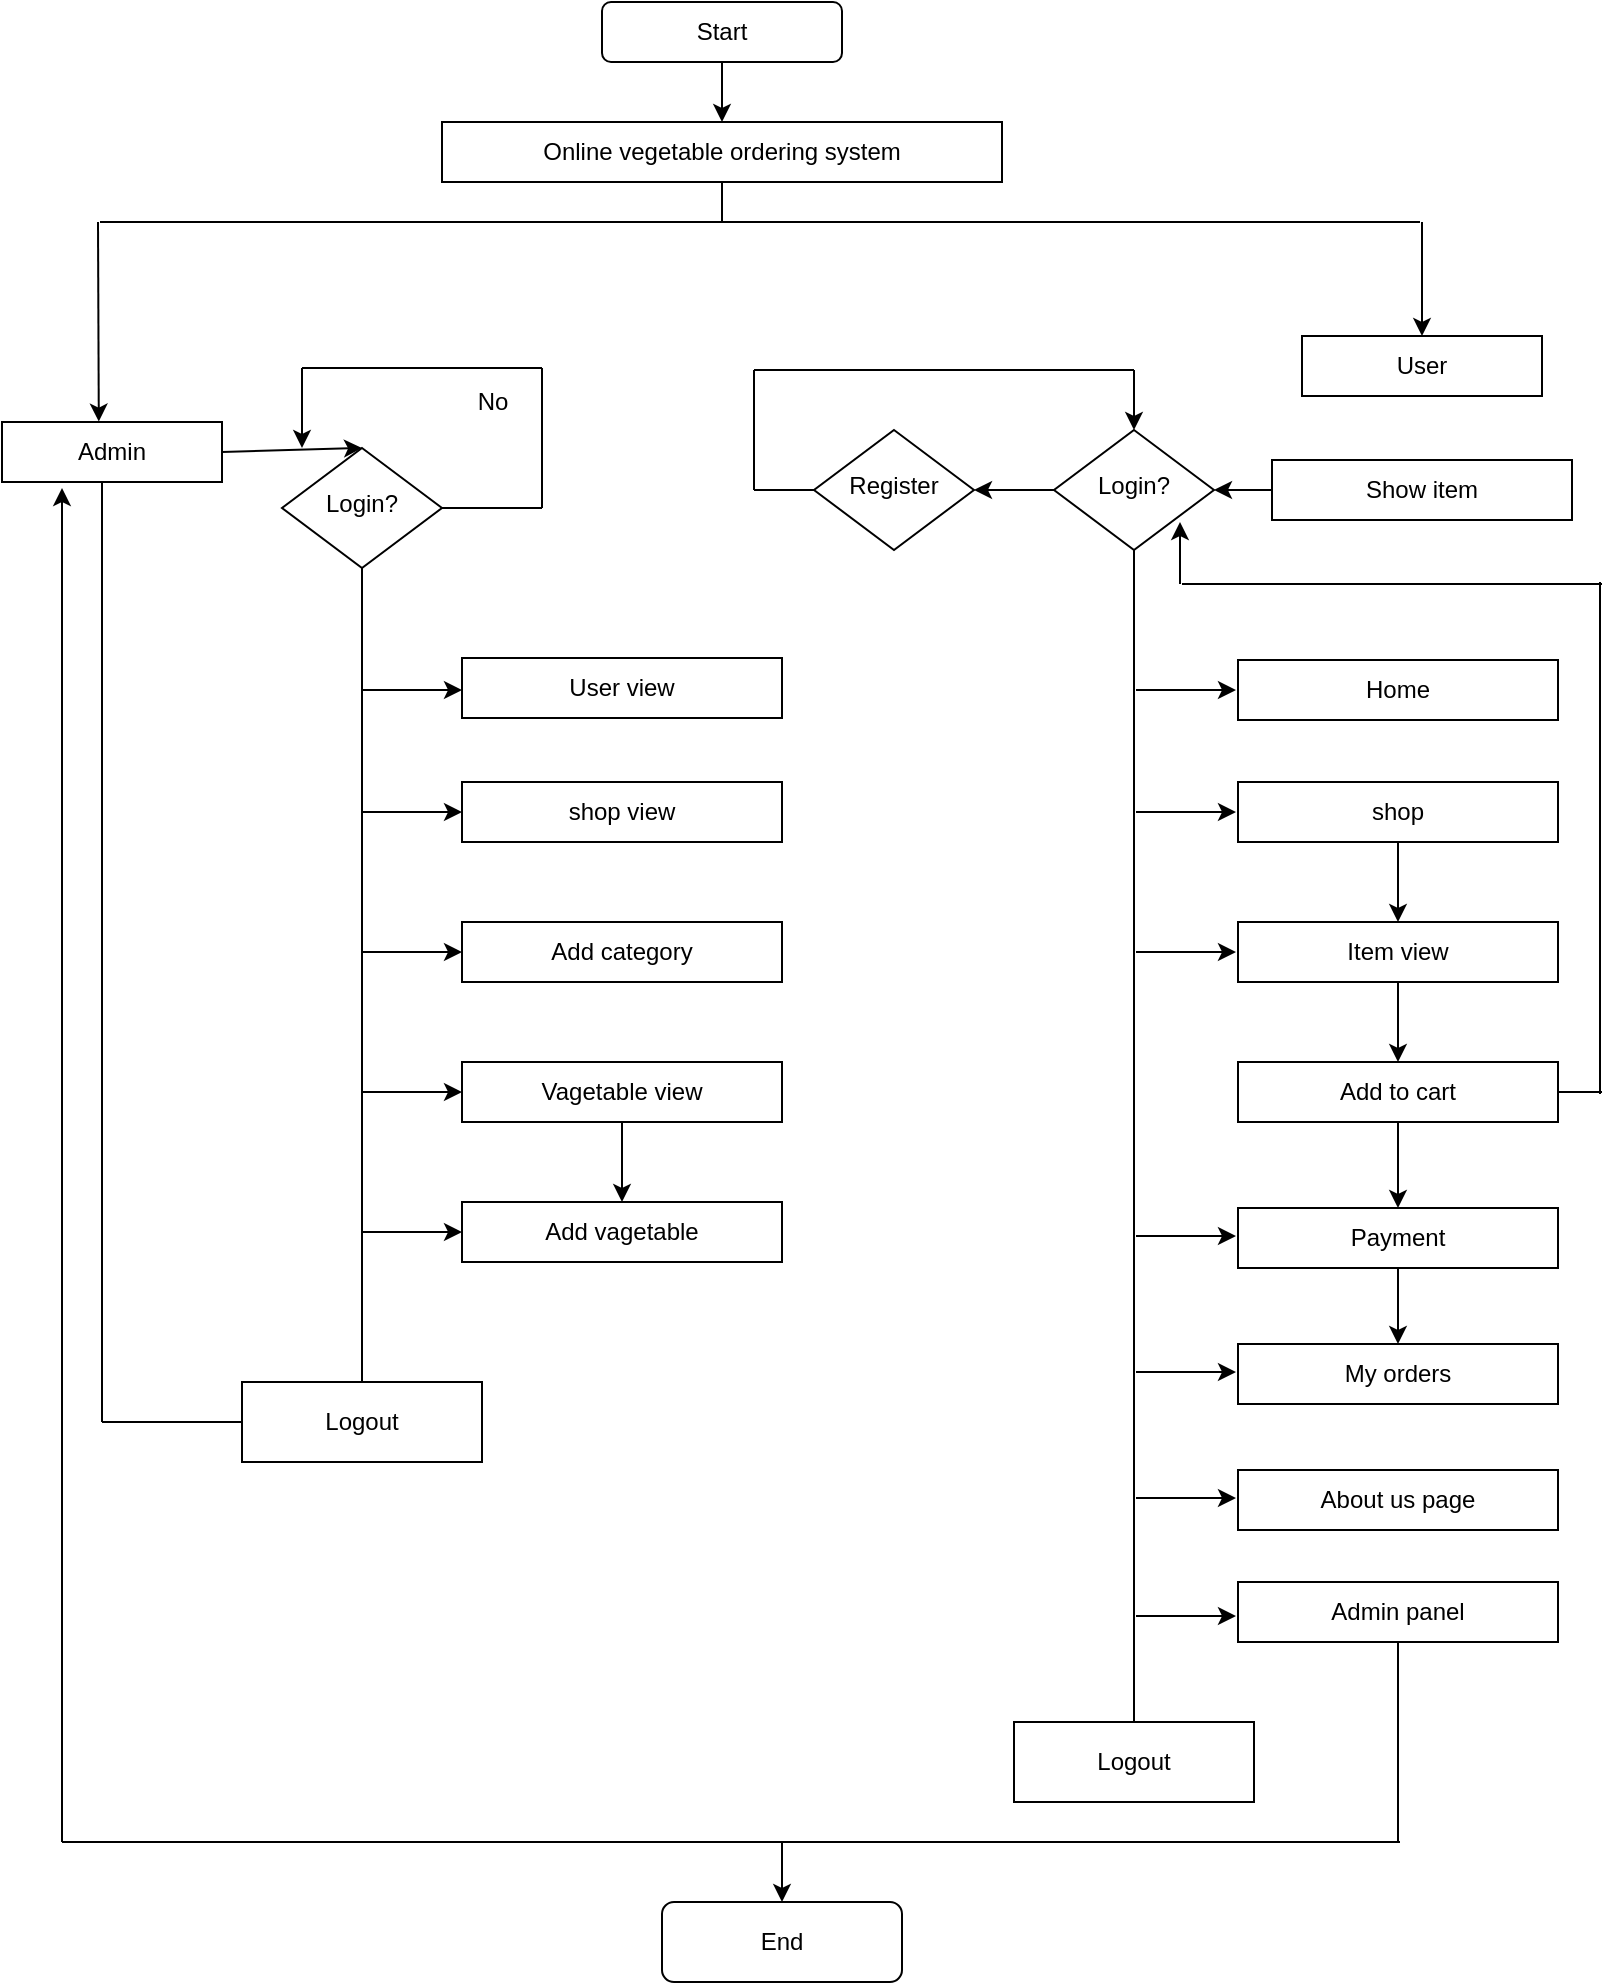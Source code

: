 <mxfile version="19.0.3" type="device"><diagram id="C5RBs43oDa-KdzZeNtuy" name="Page-1"><mxGraphModel dx="994" dy="539" grid="1" gridSize="10" guides="1" tooltips="1" connect="1" arrows="1" fold="1" page="1" pageScale="1" pageWidth="827" pageHeight="1169" background="none" math="0" shadow="0"><root><mxCell id="WIyWlLk6GJQsqaUBKTNV-0"/><mxCell id="WIyWlLk6GJQsqaUBKTNV-1" parent="WIyWlLk6GJQsqaUBKTNV-0"/><mxCell id="WIyWlLk6GJQsqaUBKTNV-6" value="Login?" style="rhombus;whiteSpace=wrap;html=1;shadow=0;fontFamily=Helvetica;fontSize=12;align=center;strokeWidth=1;spacing=6;spacingTop=-4;" parent="WIyWlLk6GJQsqaUBKTNV-1" vertex="1"><mxGeometry x="536" y="254" width="80" height="60" as="geometry"/></mxCell><mxCell id="lUYt6ZVsvpY_Qy-XbkMm-1" value="User" style="whiteSpace=wrap;html=1;" parent="WIyWlLk6GJQsqaUBKTNV-1" vertex="1"><mxGeometry x="660" y="207" width="120" height="30" as="geometry"/></mxCell><mxCell id="lUYt6ZVsvpY_Qy-XbkMm-2" value="Admin" style="whiteSpace=wrap;html=1;" parent="WIyWlLk6GJQsqaUBKTNV-1" vertex="1"><mxGeometry x="10" y="250" width="110" height="30" as="geometry"/></mxCell><mxCell id="lUYt6ZVsvpY_Qy-XbkMm-3" value="Start" style="rounded=1;whiteSpace=wrap;html=1;" parent="WIyWlLk6GJQsqaUBKTNV-1" vertex="1"><mxGeometry x="310" y="40" width="120" height="30" as="geometry"/></mxCell><mxCell id="lUYt6ZVsvpY_Qy-XbkMm-4" value="Online vegetable ordering system" style="rounded=0;whiteSpace=wrap;html=1;" parent="WIyWlLk6GJQsqaUBKTNV-1" vertex="1"><mxGeometry x="230" y="100" width="280" height="30" as="geometry"/></mxCell><mxCell id="lUYt6ZVsvpY_Qy-XbkMm-7" value="" style="endArrow=none;html=1;entryX=0.5;entryY=1;entryDx=0;entryDy=0;" parent="WIyWlLk6GJQsqaUBKTNV-1" target="lUYt6ZVsvpY_Qy-XbkMm-4" edge="1"><mxGeometry width="50" height="50" relative="1" as="geometry"><mxPoint x="370" y="150" as="sourcePoint"/><mxPoint x="310" y="230" as="targetPoint"/></mxGeometry></mxCell><mxCell id="lUYt6ZVsvpY_Qy-XbkMm-10" value="" style="endArrow=none;html=1;" parent="WIyWlLk6GJQsqaUBKTNV-1" edge="1"><mxGeometry width="50" height="50" relative="1" as="geometry"><mxPoint x="59" y="150" as="sourcePoint"/><mxPoint x="719" y="150" as="targetPoint"/></mxGeometry></mxCell><mxCell id="lUYt6ZVsvpY_Qy-XbkMm-11" value="" style="endArrow=classic;html=1;entryX=0.44;entryY=-0.007;entryDx=0;entryDy=0;entryPerimeter=0;" parent="WIyWlLk6GJQsqaUBKTNV-1" target="lUYt6ZVsvpY_Qy-XbkMm-2" edge="1"><mxGeometry width="50" height="50" relative="1" as="geometry"><mxPoint x="58" y="150" as="sourcePoint"/><mxPoint x="60" y="207" as="targetPoint"/></mxGeometry></mxCell><mxCell id="lUYt6ZVsvpY_Qy-XbkMm-13" value="" style="endArrow=classic;html=1;entryX=0.5;entryY=0;entryDx=0;entryDy=0;" parent="WIyWlLk6GJQsqaUBKTNV-1" target="lUYt6ZVsvpY_Qy-XbkMm-1" edge="1"><mxGeometry width="50" height="50" relative="1" as="geometry"><mxPoint x="720" y="150" as="sourcePoint"/><mxPoint x="723" y="200" as="targetPoint"/></mxGeometry></mxCell><mxCell id="lUYt6ZVsvpY_Qy-XbkMm-14" value="" style="endArrow=classic;html=1;exitX=0.5;exitY=1;exitDx=0;exitDy=0;entryX=0.5;entryY=0;entryDx=0;entryDy=0;" parent="WIyWlLk6GJQsqaUBKTNV-1" source="lUYt6ZVsvpY_Qy-XbkMm-3" target="lUYt6ZVsvpY_Qy-XbkMm-4" edge="1"><mxGeometry width="50" height="50" relative="1" as="geometry"><mxPoint x="260" y="280" as="sourcePoint"/><mxPoint x="310" y="230" as="targetPoint"/></mxGeometry></mxCell><mxCell id="lUYt6ZVsvpY_Qy-XbkMm-15" value="Show item" style="rounded=0;whiteSpace=wrap;html=1;" parent="WIyWlLk6GJQsqaUBKTNV-1" vertex="1"><mxGeometry x="645" y="269" width="150" height="30" as="geometry"/></mxCell><mxCell id="lUYt6ZVsvpY_Qy-XbkMm-16" style="edgeStyle=orthogonalEdgeStyle;rounded=0;orthogonalLoop=1;jettySize=auto;html=1;exitX=0.5;exitY=1;exitDx=0;exitDy=0;" parent="WIyWlLk6GJQsqaUBKTNV-1" source="WIyWlLk6GJQsqaUBKTNV-6" target="WIyWlLk6GJQsqaUBKTNV-6" edge="1"><mxGeometry relative="1" as="geometry"/></mxCell><mxCell id="lUYt6ZVsvpY_Qy-XbkMm-17" value="" style="endArrow=classic;html=1;exitX=0;exitY=0.5;exitDx=0;exitDy=0;entryX=1;entryY=0.5;entryDx=0;entryDy=0;" parent="WIyWlLk6GJQsqaUBKTNV-1" source="lUYt6ZVsvpY_Qy-XbkMm-15" target="WIyWlLk6GJQsqaUBKTNV-6" edge="1"><mxGeometry width="50" height="50" relative="1" as="geometry"><mxPoint x="334" y="314" as="sourcePoint"/><mxPoint x="384" y="264" as="targetPoint"/><Array as="points"/></mxGeometry></mxCell><mxCell id="lUYt6ZVsvpY_Qy-XbkMm-19" value="Register" style="rhombus;whiteSpace=wrap;html=1;shadow=0;fontFamily=Helvetica;fontSize=12;align=center;strokeWidth=1;spacing=6;spacingTop=-4;" parent="WIyWlLk6GJQsqaUBKTNV-1" vertex="1"><mxGeometry x="416" y="254" width="80" height="60" as="geometry"/></mxCell><mxCell id="lUYt6ZVsvpY_Qy-XbkMm-20" value="" style="endArrow=classic;html=1;exitX=0;exitY=0.5;exitDx=0;exitDy=0;entryX=1;entryY=0.5;entryDx=0;entryDy=0;" parent="WIyWlLk6GJQsqaUBKTNV-1" source="WIyWlLk6GJQsqaUBKTNV-6" target="lUYt6ZVsvpY_Qy-XbkMm-19" edge="1"><mxGeometry width="50" height="50" relative="1" as="geometry"><mxPoint x="366" y="314" as="sourcePoint"/><mxPoint x="416" y="264" as="targetPoint"/><Array as="points"/></mxGeometry></mxCell><mxCell id="lUYt6ZVsvpY_Qy-XbkMm-29" value="" style="endArrow=none;html=1;exitX=0;exitY=0.5;exitDx=0;exitDy=0;" parent="WIyWlLk6GJQsqaUBKTNV-1" source="lUYt6ZVsvpY_Qy-XbkMm-19" edge="1"><mxGeometry width="50" height="50" relative="1" as="geometry"><mxPoint x="366" y="284" as="sourcePoint"/><mxPoint x="386" y="284" as="targetPoint"/></mxGeometry></mxCell><mxCell id="lUYt6ZVsvpY_Qy-XbkMm-30" value="" style="endArrow=none;html=1;" parent="WIyWlLk6GJQsqaUBKTNV-1" edge="1"><mxGeometry width="50" height="50" relative="1" as="geometry"><mxPoint x="386" y="284" as="sourcePoint"/><mxPoint x="386" y="224" as="targetPoint"/></mxGeometry></mxCell><mxCell id="lUYt6ZVsvpY_Qy-XbkMm-31" value="" style="endArrow=none;html=1;" parent="WIyWlLk6GJQsqaUBKTNV-1" edge="1"><mxGeometry width="50" height="50" relative="1" as="geometry"><mxPoint x="386" y="224" as="sourcePoint"/><mxPoint x="576" y="224" as="targetPoint"/></mxGeometry></mxCell><mxCell id="lUYt6ZVsvpY_Qy-XbkMm-32" value="" style="endArrow=classic;html=1;entryX=0.5;entryY=0;entryDx=0;entryDy=0;" parent="WIyWlLk6GJQsqaUBKTNV-1" target="WIyWlLk6GJQsqaUBKTNV-6" edge="1"><mxGeometry width="50" height="50" relative="1" as="geometry"><mxPoint x="576" y="224" as="sourcePoint"/><mxPoint x="416" y="234" as="targetPoint"/></mxGeometry></mxCell><mxCell id="lUYt6ZVsvpY_Qy-XbkMm-33" value="Login?" style="rhombus;whiteSpace=wrap;html=1;shadow=0;fontFamily=Helvetica;fontSize=12;align=center;strokeWidth=1;spacing=6;spacingTop=-4;" parent="WIyWlLk6GJQsqaUBKTNV-1" vertex="1"><mxGeometry x="150" y="263" width="80" height="60" as="geometry"/></mxCell><mxCell id="lUYt6ZVsvpY_Qy-XbkMm-37" value="" style="endArrow=classic;html=1;exitX=1;exitY=0.5;exitDx=0;exitDy=0;entryX=0.5;entryY=0;entryDx=0;entryDy=0;" parent="WIyWlLk6GJQsqaUBKTNV-1" source="lUYt6ZVsvpY_Qy-XbkMm-2" target="lUYt6ZVsvpY_Qy-XbkMm-33" edge="1"><mxGeometry width="50" height="50" relative="1" as="geometry"><mxPoint x="340" y="403" as="sourcePoint"/><mxPoint x="390" y="353" as="targetPoint"/><Array as="points"/></mxGeometry></mxCell><mxCell id="lUYt6ZVsvpY_Qy-XbkMm-38" value="" style="endArrow=none;html=1;exitX=1;exitY=0.5;exitDx=0;exitDy=0;" parent="WIyWlLk6GJQsqaUBKTNV-1" source="lUYt6ZVsvpY_Qy-XbkMm-33" edge="1"><mxGeometry width="50" height="50" relative="1" as="geometry"><mxPoint x="340" y="403" as="sourcePoint"/><mxPoint x="280" y="293" as="targetPoint"/></mxGeometry></mxCell><mxCell id="lUYt6ZVsvpY_Qy-XbkMm-39" value="" style="endArrow=none;html=1;" parent="WIyWlLk6GJQsqaUBKTNV-1" edge="1"><mxGeometry width="50" height="50" relative="1" as="geometry"><mxPoint x="280" y="293" as="sourcePoint"/><mxPoint x="280" y="223" as="targetPoint"/></mxGeometry></mxCell><mxCell id="lUYt6ZVsvpY_Qy-XbkMm-40" value="" style="endArrow=none;html=1;" parent="WIyWlLk6GJQsqaUBKTNV-1" edge="1"><mxGeometry width="50" height="50" relative="1" as="geometry"><mxPoint x="160" y="223" as="sourcePoint"/><mxPoint x="280" y="223" as="targetPoint"/></mxGeometry></mxCell><mxCell id="lUYt6ZVsvpY_Qy-XbkMm-42" value="" style="endArrow=classic;html=1;" parent="WIyWlLk6GJQsqaUBKTNV-1" edge="1"><mxGeometry width="50" height="50" relative="1" as="geometry"><mxPoint x="160" y="223" as="sourcePoint"/><mxPoint x="160" y="263" as="targetPoint"/></mxGeometry></mxCell><mxCell id="lUYt6ZVsvpY_Qy-XbkMm-43" value="No" style="text;html=1;align=center;verticalAlign=middle;resizable=0;points=[];autosize=1;" parent="WIyWlLk6GJQsqaUBKTNV-1" vertex="1"><mxGeometry x="240" y="230" width="30" height="20" as="geometry"/></mxCell><mxCell id="lUYt6ZVsvpY_Qy-XbkMm-44" value="" style="endArrow=none;html=1;exitX=0.5;exitY=1;exitDx=0;exitDy=0;entryX=0.5;entryY=0;entryDx=0;entryDy=0;" parent="WIyWlLk6GJQsqaUBKTNV-1" source="lUYt6ZVsvpY_Qy-XbkMm-33" target="lUYt6ZVsvpY_Qy-XbkMm-45" edge="1"><mxGeometry width="50" height="50" relative="1" as="geometry"><mxPoint x="340" y="360" as="sourcePoint"/><mxPoint x="190" y="610" as="targetPoint"/><Array as="points"><mxPoint x="190" y="400"/></Array></mxGeometry></mxCell><mxCell id="lUYt6ZVsvpY_Qy-XbkMm-45" value="Logout" style="rounded=0;whiteSpace=wrap;html=1;" parent="WIyWlLk6GJQsqaUBKTNV-1" vertex="1"><mxGeometry x="130" y="730" width="120" height="40" as="geometry"/></mxCell><mxCell id="lUYt6ZVsvpY_Qy-XbkMm-46" value="" style="endArrow=none;html=1;exitX=0;exitY=0.5;exitDx=0;exitDy=0;" parent="WIyWlLk6GJQsqaUBKTNV-1" source="lUYt6ZVsvpY_Qy-XbkMm-45" edge="1"><mxGeometry width="50" height="50" relative="1" as="geometry"><mxPoint x="340" y="486" as="sourcePoint"/><mxPoint x="60" y="750" as="targetPoint"/></mxGeometry></mxCell><mxCell id="lUYt6ZVsvpY_Qy-XbkMm-47" value="" style="endArrow=none;html=1;" parent="WIyWlLk6GJQsqaUBKTNV-1" edge="1"><mxGeometry width="50" height="50" relative="1" as="geometry"><mxPoint x="60" y="280" as="sourcePoint"/><mxPoint x="60" y="750" as="targetPoint"/></mxGeometry></mxCell><mxCell id="lUYt6ZVsvpY_Qy-XbkMm-49" value="" style="endArrow=classic;html=1;" parent="WIyWlLk6GJQsqaUBKTNV-1" edge="1"><mxGeometry width="50" height="50" relative="1" as="geometry"><mxPoint x="190" y="384" as="sourcePoint"/><mxPoint x="240" y="384" as="targetPoint"/></mxGeometry></mxCell><mxCell id="lUYt6ZVsvpY_Qy-XbkMm-51" value="User view" style="rounded=0;whiteSpace=wrap;html=1;" parent="WIyWlLk6GJQsqaUBKTNV-1" vertex="1"><mxGeometry x="240" y="368" width="160" height="30" as="geometry"/></mxCell><mxCell id="lUYt6ZVsvpY_Qy-XbkMm-53" value="" style="endArrow=classic;html=1;" parent="WIyWlLk6GJQsqaUBKTNV-1" edge="1"><mxGeometry width="50" height="50" relative="1" as="geometry"><mxPoint x="190" y="445" as="sourcePoint"/><mxPoint x="240" y="445" as="targetPoint"/></mxGeometry></mxCell><mxCell id="lUYt6ZVsvpY_Qy-XbkMm-64" value="shop view" style="rounded=0;whiteSpace=wrap;html=1;" parent="WIyWlLk6GJQsqaUBKTNV-1" vertex="1"><mxGeometry x="240" y="430" width="160" height="30" as="geometry"/></mxCell><mxCell id="lUYt6ZVsvpY_Qy-XbkMm-71" value="Add category" style="rounded=0;whiteSpace=wrap;html=1;" parent="WIyWlLk6GJQsqaUBKTNV-1" vertex="1"><mxGeometry x="240" y="500" width="160" height="30" as="geometry"/></mxCell><mxCell id="lUYt6ZVsvpY_Qy-XbkMm-73" value="Add vagetable" style="rounded=0;whiteSpace=wrap;html=1;" parent="WIyWlLk6GJQsqaUBKTNV-1" vertex="1"><mxGeometry x="240" y="640" width="160" height="30" as="geometry"/></mxCell><mxCell id="uZ_zsZsHZqtTceqqYa9p-0" value="" style="edgeStyle=orthogonalEdgeStyle;rounded=0;orthogonalLoop=1;jettySize=auto;html=1;" parent="WIyWlLk6GJQsqaUBKTNV-1" source="lUYt6ZVsvpY_Qy-XbkMm-74" target="lUYt6ZVsvpY_Qy-XbkMm-73" edge="1"><mxGeometry relative="1" as="geometry"/></mxCell><mxCell id="lUYt6ZVsvpY_Qy-XbkMm-74" value="Vagetable view" style="rounded=0;whiteSpace=wrap;html=1;" parent="WIyWlLk6GJQsqaUBKTNV-1" vertex="1"><mxGeometry x="240" y="570" width="160" height="30" as="geometry"/></mxCell><mxCell id="lUYt6ZVsvpY_Qy-XbkMm-75" value="" style="endArrow=classic;html=1;entryX=0;entryY=0.5;entryDx=0;entryDy=0;" parent="WIyWlLk6GJQsqaUBKTNV-1" target="lUYt6ZVsvpY_Qy-XbkMm-71" edge="1"><mxGeometry width="50" height="50" relative="1" as="geometry"><mxPoint x="190" y="515" as="sourcePoint"/><mxPoint x="240" y="511.5" as="targetPoint"/></mxGeometry></mxCell><mxCell id="lUYt6ZVsvpY_Qy-XbkMm-76" value="" style="endArrow=classic;html=1;entryX=0;entryY=0.5;entryDx=0;entryDy=0;" parent="WIyWlLk6GJQsqaUBKTNV-1" target="lUYt6ZVsvpY_Qy-XbkMm-74" edge="1"><mxGeometry width="50" height="50" relative="1" as="geometry"><mxPoint x="190" y="585" as="sourcePoint"/><mxPoint x="250" y="455" as="targetPoint"/></mxGeometry></mxCell><mxCell id="lUYt6ZVsvpY_Qy-XbkMm-77" value="" style="endArrow=classic;html=1;entryX=0;entryY=0.5;entryDx=0;entryDy=0;" parent="WIyWlLk6GJQsqaUBKTNV-1" target="lUYt6ZVsvpY_Qy-XbkMm-73" edge="1"><mxGeometry width="50" height="50" relative="1" as="geometry"><mxPoint x="190" y="655" as="sourcePoint"/><mxPoint x="240" y="655" as="targetPoint"/></mxGeometry></mxCell><mxCell id="lUYt6ZVsvpY_Qy-XbkMm-93" value="" style="endArrow=classic;html=1;" parent="WIyWlLk6GJQsqaUBKTNV-1" edge="1"><mxGeometry width="50" height="50" relative="1" as="geometry"><mxPoint x="577" y="384" as="sourcePoint"/><mxPoint x="627" y="384" as="targetPoint"/></mxGeometry></mxCell><mxCell id="lUYt6ZVsvpY_Qy-XbkMm-94" value="Home" style="rounded=0;whiteSpace=wrap;html=1;fontStyle=0;direction=west;" parent="WIyWlLk6GJQsqaUBKTNV-1" vertex="1"><mxGeometry x="628" y="369" width="160" height="30" as="geometry"/></mxCell><mxCell id="lUYt6ZVsvpY_Qy-XbkMm-95" value="" style="endArrow=classic;html=1;" parent="WIyWlLk6GJQsqaUBKTNV-1" edge="1"><mxGeometry width="50" height="50" relative="1" as="geometry"><mxPoint x="577" y="445" as="sourcePoint"/><mxPoint x="627" y="445" as="targetPoint"/></mxGeometry></mxCell><mxCell id="lUYt6ZVsvpY_Qy-XbkMm-96" value="shop" style="rounded=0;whiteSpace=wrap;html=1;" parent="WIyWlLk6GJQsqaUBKTNV-1" vertex="1"><mxGeometry x="628" y="430" width="160" height="30" as="geometry"/></mxCell><mxCell id="lUYt6ZVsvpY_Qy-XbkMm-97" value="Item view" style="rounded=0;whiteSpace=wrap;html=1;" parent="WIyWlLk6GJQsqaUBKTNV-1" vertex="1"><mxGeometry x="628" y="500" width="160" height="30" as="geometry"/></mxCell><mxCell id="lUYt6ZVsvpY_Qy-XbkMm-98" value="Payment" style="rounded=0;whiteSpace=wrap;html=1;" parent="WIyWlLk6GJQsqaUBKTNV-1" vertex="1"><mxGeometry x="628" y="643" width="160" height="30" as="geometry"/></mxCell><mxCell id="lUYt6ZVsvpY_Qy-XbkMm-99" value="Add to cart" style="rounded=0;whiteSpace=wrap;html=1;" parent="WIyWlLk6GJQsqaUBKTNV-1" vertex="1"><mxGeometry x="628" y="570" width="160" height="30" as="geometry"/></mxCell><mxCell id="lUYt6ZVsvpY_Qy-XbkMm-100" value="" style="endArrow=classic;html=1;entryX=0;entryY=0.5;entryDx=0;entryDy=0;" parent="WIyWlLk6GJQsqaUBKTNV-1" edge="1"><mxGeometry width="50" height="50" relative="1" as="geometry"><mxPoint x="577" y="515" as="sourcePoint"/><mxPoint x="627" y="515" as="targetPoint"/></mxGeometry></mxCell><mxCell id="lUYt6ZVsvpY_Qy-XbkMm-101" value="" style="endArrow=classic;html=1;exitX=0.5;exitY=1;exitDx=0;exitDy=0;" parent="WIyWlLk6GJQsqaUBKTNV-1" source="lUYt6ZVsvpY_Qy-XbkMm-97" target="lUYt6ZVsvpY_Qy-XbkMm-99" edge="1"><mxGeometry width="50" height="50" relative="1" as="geometry"><mxPoint x="577" y="585" as="sourcePoint"/><mxPoint x="627" y="585" as="targetPoint"/></mxGeometry></mxCell><mxCell id="lUYt6ZVsvpY_Qy-XbkMm-103" value="" style="endArrow=none;html=1;entryX=0.5;entryY=1;entryDx=0;entryDy=0;" parent="WIyWlLk6GJQsqaUBKTNV-1" target="WIyWlLk6GJQsqaUBKTNV-6" edge="1"><mxGeometry width="50" height="50" relative="1" as="geometry"><mxPoint x="576" y="930" as="sourcePoint"/><mxPoint x="572" y="314" as="targetPoint"/></mxGeometry></mxCell><mxCell id="lUYt6ZVsvpY_Qy-XbkMm-106" value="" style="endArrow=none;html=1;exitX=1;exitY=0.5;exitDx=0;exitDy=0;" parent="WIyWlLk6GJQsqaUBKTNV-1" source="lUYt6ZVsvpY_Qy-XbkMm-99" edge="1"><mxGeometry width="50" height="50" relative="1" as="geometry"><mxPoint x="420" y="510" as="sourcePoint"/><mxPoint x="810" y="585" as="targetPoint"/></mxGeometry></mxCell><mxCell id="lUYt6ZVsvpY_Qy-XbkMm-107" value="" style="endArrow=none;html=1;" parent="WIyWlLk6GJQsqaUBKTNV-1" edge="1"><mxGeometry width="50" height="50" relative="1" as="geometry"><mxPoint x="809" y="586" as="sourcePoint"/><mxPoint x="809" y="330" as="targetPoint"/></mxGeometry></mxCell><mxCell id="lUYt6ZVsvpY_Qy-XbkMm-108" value="" style="endArrow=none;html=1;" parent="WIyWlLk6GJQsqaUBKTNV-1" edge="1"><mxGeometry width="50" height="50" relative="1" as="geometry"><mxPoint x="810" y="331" as="sourcePoint"/><mxPoint x="600" y="331" as="targetPoint"/></mxGeometry></mxCell><mxCell id="lUYt6ZVsvpY_Qy-XbkMm-111" value="" style="endArrow=classic;html=1;entryX=1;entryY=1;entryDx=0;entryDy=0;" parent="WIyWlLk6GJQsqaUBKTNV-1" edge="1"><mxGeometry width="50" height="50" relative="1" as="geometry"><mxPoint x="599" y="331" as="sourcePoint"/><mxPoint x="599" y="300" as="targetPoint"/></mxGeometry></mxCell><mxCell id="lUYt6ZVsvpY_Qy-XbkMm-112" value="" style="endArrow=classic;html=1;entryX=0;entryY=0.5;entryDx=0;entryDy=0;" parent="WIyWlLk6GJQsqaUBKTNV-1" edge="1"><mxGeometry width="50" height="50" relative="1" as="geometry"><mxPoint x="577" y="657" as="sourcePoint"/><mxPoint x="627" y="657" as="targetPoint"/></mxGeometry></mxCell><mxCell id="lUYt6ZVsvpY_Qy-XbkMm-113" value="My orders" style="rounded=0;whiteSpace=wrap;html=1;" parent="WIyWlLk6GJQsqaUBKTNV-1" vertex="1"><mxGeometry x="628" y="711" width="160" height="30" as="geometry"/></mxCell><mxCell id="lUYt6ZVsvpY_Qy-XbkMm-114" value="" style="endArrow=classic;html=1;entryX=0;entryY=0.5;entryDx=0;entryDy=0;" parent="WIyWlLk6GJQsqaUBKTNV-1" edge="1"><mxGeometry width="50" height="50" relative="1" as="geometry"><mxPoint x="577" y="725" as="sourcePoint"/><mxPoint x="627" y="725" as="targetPoint"/></mxGeometry></mxCell><mxCell id="lUYt6ZVsvpY_Qy-XbkMm-115" value="About us page" style="rounded=0;whiteSpace=wrap;html=1;" parent="WIyWlLk6GJQsqaUBKTNV-1" vertex="1"><mxGeometry x="628" y="774" width="160" height="30" as="geometry"/></mxCell><mxCell id="lUYt6ZVsvpY_Qy-XbkMm-116" value="Admin panel" style="rounded=0;whiteSpace=wrap;html=1;" parent="WIyWlLk6GJQsqaUBKTNV-1" vertex="1"><mxGeometry x="628" y="830" width="160" height="30" as="geometry"/></mxCell><mxCell id="lUYt6ZVsvpY_Qy-XbkMm-118" value="" style="endArrow=none;html=1;" parent="WIyWlLk6GJQsqaUBKTNV-1" edge="1"><mxGeometry width="50" height="50" relative="1" as="geometry"><mxPoint x="709" y="960" as="sourcePoint"/><mxPoint x="40" y="960" as="targetPoint"/></mxGeometry></mxCell><mxCell id="lUYt6ZVsvpY_Qy-XbkMm-120" value="" style="endArrow=classic;html=1;" parent="WIyWlLk6GJQsqaUBKTNV-1" edge="1"><mxGeometry width="50" height="50" relative="1" as="geometry"><mxPoint x="40" y="960" as="sourcePoint"/><mxPoint x="40" y="283" as="targetPoint"/><Array as="points"><mxPoint x="40" y="640"/></Array></mxGeometry></mxCell><mxCell id="lUYt6ZVsvpY_Qy-XbkMm-129" value="Logout" style="rounded=0;whiteSpace=wrap;html=1;" parent="WIyWlLk6GJQsqaUBKTNV-1" vertex="1"><mxGeometry x="516" y="900" width="120" height="40" as="geometry"/></mxCell><mxCell id="lUYt6ZVsvpY_Qy-XbkMm-132" value="" style="endArrow=classic;html=1;entryX=0;entryY=0.5;entryDx=0;entryDy=0;" parent="WIyWlLk6GJQsqaUBKTNV-1" edge="1"><mxGeometry width="50" height="50" relative="1" as="geometry"><mxPoint x="577" y="788" as="sourcePoint"/><mxPoint x="627" y="788" as="targetPoint"/></mxGeometry></mxCell><mxCell id="lUYt6ZVsvpY_Qy-XbkMm-133" value="" style="endArrow=classic;html=1;entryX=0;entryY=0.5;entryDx=0;entryDy=0;" parent="WIyWlLk6GJQsqaUBKTNV-1" edge="1"><mxGeometry width="50" height="50" relative="1" as="geometry"><mxPoint x="577" y="847" as="sourcePoint"/><mxPoint x="627" y="847" as="targetPoint"/></mxGeometry></mxCell><mxCell id="lUYt6ZVsvpY_Qy-XbkMm-134" value="" style="endArrow=none;html=1;" parent="WIyWlLk6GJQsqaUBKTNV-1" target="lUYt6ZVsvpY_Qy-XbkMm-116" edge="1"><mxGeometry width="50" height="50" relative="1" as="geometry"><mxPoint x="708" y="960" as="sourcePoint"/><mxPoint x="420" y="680" as="targetPoint"/></mxGeometry></mxCell><mxCell id="lUYt6ZVsvpY_Qy-XbkMm-135" value="" style="endArrow=classic;html=1;exitX=0.5;exitY=1;exitDx=0;exitDy=0;entryX=0.5;entryY=0;entryDx=0;entryDy=0;" parent="WIyWlLk6GJQsqaUBKTNV-1" source="lUYt6ZVsvpY_Qy-XbkMm-96" target="lUYt6ZVsvpY_Qy-XbkMm-97" edge="1"><mxGeometry width="50" height="50" relative="1" as="geometry"><mxPoint x="420" y="550" as="sourcePoint"/><mxPoint x="470" y="500" as="targetPoint"/></mxGeometry></mxCell><mxCell id="lUYt6ZVsvpY_Qy-XbkMm-136" value="" style="endArrow=classic;html=1;exitX=0.5;exitY=1;exitDx=0;exitDy=0;entryX=0.5;entryY=0;entryDx=0;entryDy=0;" parent="WIyWlLk6GJQsqaUBKTNV-1" source="lUYt6ZVsvpY_Qy-XbkMm-99" target="lUYt6ZVsvpY_Qy-XbkMm-98" edge="1"><mxGeometry width="50" height="50" relative="1" as="geometry"><mxPoint x="420" y="690" as="sourcePoint"/><mxPoint x="470" y="640" as="targetPoint"/></mxGeometry></mxCell><mxCell id="lUYt6ZVsvpY_Qy-XbkMm-137" value="" style="endArrow=classic;html=1;exitX=0.5;exitY=1;exitDx=0;exitDy=0;entryX=0.5;entryY=0;entryDx=0;entryDy=0;" parent="WIyWlLk6GJQsqaUBKTNV-1" source="lUYt6ZVsvpY_Qy-XbkMm-98" target="lUYt6ZVsvpY_Qy-XbkMm-113" edge="1"><mxGeometry width="50" height="50" relative="1" as="geometry"><mxPoint x="420" y="670" as="sourcePoint"/><mxPoint x="470" y="620" as="targetPoint"/></mxGeometry></mxCell><mxCell id="fgBPEBIY1qr-8FPbJImC-1" value="" style="endArrow=classic;html=1;" parent="WIyWlLk6GJQsqaUBKTNV-1" edge="1"><mxGeometry width="50" height="50" relative="1" as="geometry"><mxPoint x="400" y="960" as="sourcePoint"/><mxPoint x="400" y="990" as="targetPoint"/></mxGeometry></mxCell><mxCell id="fgBPEBIY1qr-8FPbJImC-3" value="End" style="rounded=1;whiteSpace=wrap;html=1;" parent="WIyWlLk6GJQsqaUBKTNV-1" vertex="1"><mxGeometry x="340" y="990" width="120" height="40" as="geometry"/></mxCell></root></mxGraphModel></diagram></mxfile>